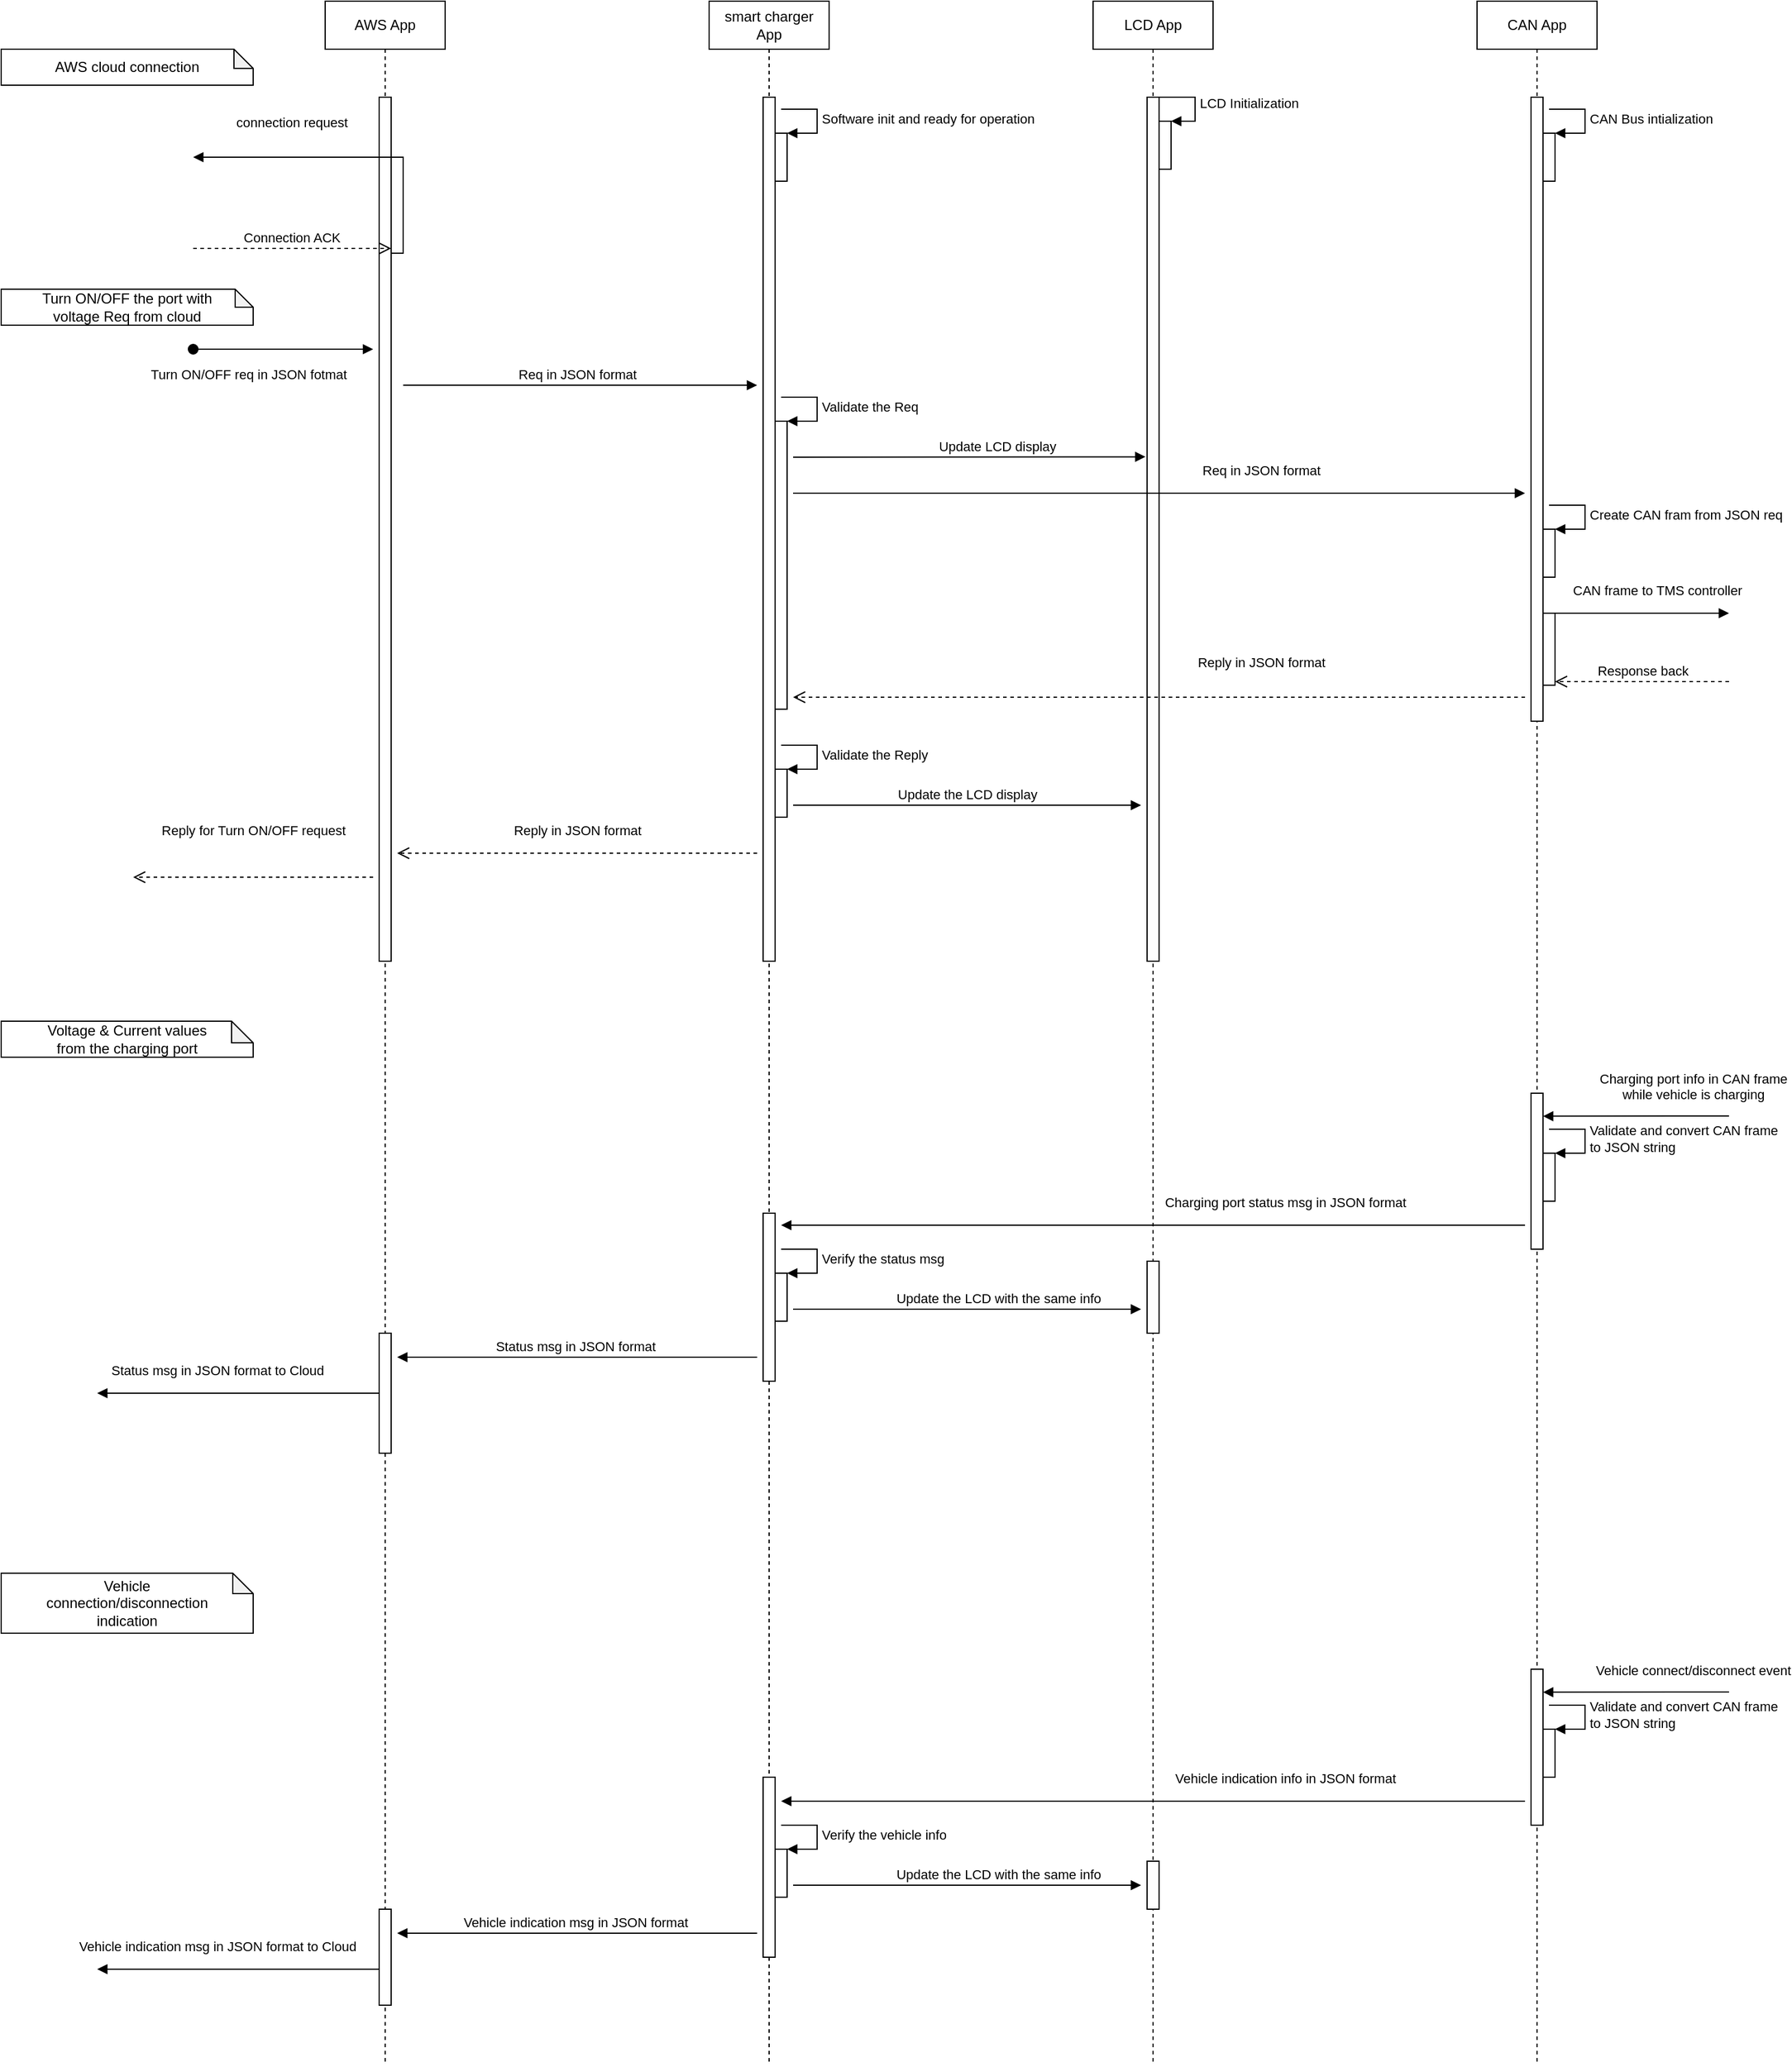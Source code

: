 <mxfile version="20.4.0" type="device"><diagram id="somB-3SAAlIeiuWHjzZ9" name="Page-1"><mxGraphModel dx="1730" dy="952" grid="1" gridSize="10" guides="1" tooltips="1" connect="1" arrows="1" fold="1" page="1" pageScale="1" pageWidth="850" pageHeight="1100" math="0" shadow="0"><root><mxCell id="0"/><mxCell id="1" parent="0"/><mxCell id="-9m6QAC6cUAA7aYPv-Tn-2" value="AWS App" style="shape=umlLifeline;perimeter=lifelinePerimeter;whiteSpace=wrap;html=1;container=1;collapsible=0;recursiveResize=0;outlineConnect=0;" vertex="1" parent="1"><mxGeometry x="430" y="40" width="100" height="1720" as="geometry"/></mxCell><mxCell id="-9m6QAC6cUAA7aYPv-Tn-11" value="" style="html=1;points=[];perimeter=orthogonalPerimeter;" vertex="1" parent="-9m6QAC6cUAA7aYPv-Tn-2"><mxGeometry x="45" y="80" width="10" height="720" as="geometry"/></mxCell><mxCell id="-9m6QAC6cUAA7aYPv-Tn-36" value="Turn ON/OFF req in JSON fotmat" style="html=1;verticalAlign=bottom;startArrow=oval;endArrow=block;startSize=8;rounded=0;" edge="1" parent="-9m6QAC6cUAA7aYPv-Tn-2"><mxGeometry x="-0.394" y="-30" relative="1" as="geometry"><mxPoint x="-110" y="290" as="sourcePoint"/><mxPoint x="40" y="290" as="targetPoint"/><mxPoint as="offset"/></mxGeometry></mxCell><mxCell id="-9m6QAC6cUAA7aYPv-Tn-16" value="" style="html=1;points=[];perimeter=orthogonalPerimeter;" vertex="1" parent="-9m6QAC6cUAA7aYPv-Tn-2"><mxGeometry x="55" y="130" width="10" height="80" as="geometry"/></mxCell><mxCell id="-9m6QAC6cUAA7aYPv-Tn-39" value="Req in JSON format" style="html=1;verticalAlign=bottom;endArrow=block;rounded=0;" edge="1" parent="-9m6QAC6cUAA7aYPv-Tn-2"><mxGeometry x="-0.017" width="80" relative="1" as="geometry"><mxPoint x="65" y="320" as="sourcePoint"/><mxPoint x="360" y="320" as="targetPoint"/><mxPoint as="offset"/></mxGeometry></mxCell><mxCell id="-9m6QAC6cUAA7aYPv-Tn-59" value="" style="html=1;points=[];perimeter=orthogonalPerimeter;" vertex="1" parent="-9m6QAC6cUAA7aYPv-Tn-2"><mxGeometry x="45" y="1110" width="10" height="100" as="geometry"/></mxCell><mxCell id="-9m6QAC6cUAA7aYPv-Tn-78" value="Status msg in JSON format to Cloud" style="html=1;verticalAlign=bottom;endArrow=block;rounded=0;" edge="1" parent="-9m6QAC6cUAA7aYPv-Tn-2"><mxGeometry x="0.149" y="-10" width="80" relative="1" as="geometry"><mxPoint x="45" y="1160" as="sourcePoint"/><mxPoint x="-190" y="1160" as="targetPoint"/><mxPoint as="offset"/></mxGeometry></mxCell><mxCell id="-9m6QAC6cUAA7aYPv-Tn-3" value="smart charger App" style="shape=umlLifeline;perimeter=lifelinePerimeter;whiteSpace=wrap;html=1;container=1;collapsible=0;recursiveResize=0;outlineConnect=0;" vertex="1" parent="1"><mxGeometry x="750" y="40" width="100" height="1720" as="geometry"/></mxCell><mxCell id="-9m6QAC6cUAA7aYPv-Tn-25" value="" style="html=1;points=[];perimeter=orthogonalPerimeter;" vertex="1" parent="-9m6QAC6cUAA7aYPv-Tn-3"><mxGeometry x="45" y="80" width="10" height="720" as="geometry"/></mxCell><mxCell id="-9m6QAC6cUAA7aYPv-Tn-26" value="" style="html=1;points=[];perimeter=orthogonalPerimeter;" vertex="1" parent="-9m6QAC6cUAA7aYPv-Tn-3"><mxGeometry x="55" y="110" width="10" height="40" as="geometry"/></mxCell><mxCell id="-9m6QAC6cUAA7aYPv-Tn-27" value="Software init and ready for operation" style="edgeStyle=orthogonalEdgeStyle;html=1;align=left;spacingLeft=2;endArrow=block;rounded=0;entryX=1;entryY=0;" edge="1" target="-9m6QAC6cUAA7aYPv-Tn-26" parent="-9m6QAC6cUAA7aYPv-Tn-3"><mxGeometry relative="1" as="geometry"><mxPoint x="60" y="90" as="sourcePoint"/><Array as="points"><mxPoint x="90" y="90"/></Array></mxGeometry></mxCell><mxCell id="-9m6QAC6cUAA7aYPv-Tn-40" value="" style="html=1;points=[];perimeter=orthogonalPerimeter;" vertex="1" parent="-9m6QAC6cUAA7aYPv-Tn-3"><mxGeometry x="55" y="350" width="10" height="240" as="geometry"/></mxCell><mxCell id="-9m6QAC6cUAA7aYPv-Tn-41" value="Validate the Req" style="edgeStyle=orthogonalEdgeStyle;html=1;align=left;spacingLeft=2;endArrow=block;rounded=0;entryX=1;entryY=0;" edge="1" target="-9m6QAC6cUAA7aYPv-Tn-40" parent="-9m6QAC6cUAA7aYPv-Tn-3"><mxGeometry relative="1" as="geometry"><mxPoint x="60" y="330" as="sourcePoint"/><Array as="points"><mxPoint x="90" y="330"/></Array></mxGeometry></mxCell><mxCell id="-9m6QAC6cUAA7aYPv-Tn-42" value="Update LCD display" style="html=1;verticalAlign=bottom;endArrow=block;rounded=0;entryX=-0.14;entryY=0.284;entryDx=0;entryDy=0;entryPerimeter=0;" edge="1" parent="-9m6QAC6cUAA7aYPv-Tn-3"><mxGeometry x="0.158" width="80" relative="1" as="geometry"><mxPoint x="70" y="380" as="sourcePoint"/><mxPoint x="363.6" y="379.68" as="targetPoint"/><mxPoint as="offset"/></mxGeometry></mxCell><mxCell id="-9m6QAC6cUAA7aYPv-Tn-53" value="" style="html=1;points=[];perimeter=orthogonalPerimeter;" vertex="1" parent="-9m6QAC6cUAA7aYPv-Tn-3"><mxGeometry x="55" y="640" width="10" height="40" as="geometry"/></mxCell><mxCell id="-9m6QAC6cUAA7aYPv-Tn-54" value="Validate the Reply" style="edgeStyle=orthogonalEdgeStyle;html=1;align=left;spacingLeft=2;endArrow=block;rounded=0;entryX=1;entryY=0;" edge="1" target="-9m6QAC6cUAA7aYPv-Tn-53" parent="-9m6QAC6cUAA7aYPv-Tn-3"><mxGeometry relative="1" as="geometry"><mxPoint x="60" y="620" as="sourcePoint"/><Array as="points"><mxPoint x="90" y="620"/></Array></mxGeometry></mxCell><mxCell id="-9m6QAC6cUAA7aYPv-Tn-55" value="Update the LCD display" style="html=1;verticalAlign=bottom;endArrow=block;rounded=0;" edge="1" parent="-9m6QAC6cUAA7aYPv-Tn-3"><mxGeometry width="80" relative="1" as="geometry"><mxPoint x="70" y="670" as="sourcePoint"/><mxPoint x="360" y="670" as="targetPoint"/></mxGeometry></mxCell><mxCell id="-9m6QAC6cUAA7aYPv-Tn-56" value="Reply in JSON format" style="html=1;verticalAlign=bottom;endArrow=open;dashed=1;endSize=8;rounded=0;" edge="1" parent="-9m6QAC6cUAA7aYPv-Tn-3"><mxGeometry y="-10" relative="1" as="geometry"><mxPoint x="40" y="710" as="sourcePoint"/><mxPoint x="-260" y="710" as="targetPoint"/><mxPoint as="offset"/></mxGeometry></mxCell><mxCell id="-9m6QAC6cUAA7aYPv-Tn-66" value="" style="html=1;points=[];perimeter=orthogonalPerimeter;" vertex="1" parent="-9m6QAC6cUAA7aYPv-Tn-3"><mxGeometry x="45" y="1010" width="10" height="140" as="geometry"/></mxCell><mxCell id="-9m6QAC6cUAA7aYPv-Tn-73" value="" style="html=1;points=[];perimeter=orthogonalPerimeter;" vertex="1" parent="-9m6QAC6cUAA7aYPv-Tn-3"><mxGeometry x="55" y="1060" width="10" height="40" as="geometry"/></mxCell><mxCell id="-9m6QAC6cUAA7aYPv-Tn-74" value="Verify the status msg" style="edgeStyle=orthogonalEdgeStyle;html=1;align=left;spacingLeft=2;endArrow=block;rounded=0;entryX=1;entryY=0;" edge="1" target="-9m6QAC6cUAA7aYPv-Tn-73" parent="-9m6QAC6cUAA7aYPv-Tn-3"><mxGeometry relative="1" as="geometry"><mxPoint x="60" y="1040" as="sourcePoint"/><Array as="points"><mxPoint x="90" y="1040"/></Array></mxGeometry></mxCell><mxCell id="-9m6QAC6cUAA7aYPv-Tn-4" value="LCD App" style="shape=umlLifeline;perimeter=lifelinePerimeter;whiteSpace=wrap;html=1;container=1;collapsible=0;recursiveResize=0;outlineConnect=0;" vertex="1" parent="1"><mxGeometry x="1070" y="40" width="100" height="1720" as="geometry"/></mxCell><mxCell id="-9m6QAC6cUAA7aYPv-Tn-19" value="" style="html=1;points=[];perimeter=orthogonalPerimeter;" vertex="1" parent="-9m6QAC6cUAA7aYPv-Tn-4"><mxGeometry x="55" y="100" width="10" height="40" as="geometry"/></mxCell><mxCell id="-9m6QAC6cUAA7aYPv-Tn-20" value="LCD Initialization" style="edgeStyle=orthogonalEdgeStyle;html=1;align=left;spacingLeft=2;endArrow=block;rounded=0;entryX=1;entryY=0;" edge="1" target="-9m6QAC6cUAA7aYPv-Tn-19" parent="-9m6QAC6cUAA7aYPv-Tn-4"><mxGeometry relative="1" as="geometry"><mxPoint x="55" y="80" as="sourcePoint"/><Array as="points"><mxPoint x="85" y="80"/></Array></mxGeometry></mxCell><mxCell id="-9m6QAC6cUAA7aYPv-Tn-23" value="" style="html=1;points=[];perimeter=orthogonalPerimeter;" vertex="1" parent="-9m6QAC6cUAA7aYPv-Tn-4"><mxGeometry x="45" y="80" width="10" height="720" as="geometry"/></mxCell><mxCell id="-9m6QAC6cUAA7aYPv-Tn-67" value="" style="html=1;points=[];perimeter=orthogonalPerimeter;" vertex="1" parent="-9m6QAC6cUAA7aYPv-Tn-4"><mxGeometry x="45" y="1050" width="10" height="60" as="geometry"/></mxCell><mxCell id="-9m6QAC6cUAA7aYPv-Tn-5" value="CAN App" style="shape=umlLifeline;perimeter=lifelinePerimeter;whiteSpace=wrap;html=1;container=1;collapsible=0;recursiveResize=0;outlineConnect=0;" vertex="1" parent="1"><mxGeometry x="1390" y="40" width="100" height="1720" as="geometry"/></mxCell><mxCell id="-9m6QAC6cUAA7aYPv-Tn-24" value="" style="html=1;points=[];perimeter=orthogonalPerimeter;" vertex="1" parent="-9m6QAC6cUAA7aYPv-Tn-5"><mxGeometry x="45" y="80" width="10" height="520" as="geometry"/></mxCell><mxCell id="-9m6QAC6cUAA7aYPv-Tn-28" value="" style="html=1;points=[];perimeter=orthogonalPerimeter;" vertex="1" parent="-9m6QAC6cUAA7aYPv-Tn-5"><mxGeometry x="55" y="110" width="10" height="40" as="geometry"/></mxCell><mxCell id="-9m6QAC6cUAA7aYPv-Tn-29" value="CAN Bus intialization" style="edgeStyle=orthogonalEdgeStyle;html=1;align=left;spacingLeft=2;endArrow=block;rounded=0;entryX=1;entryY=0;" edge="1" target="-9m6QAC6cUAA7aYPv-Tn-28" parent="-9m6QAC6cUAA7aYPv-Tn-5"><mxGeometry relative="1" as="geometry"><mxPoint x="60" y="90" as="sourcePoint"/><Array as="points"><mxPoint x="90" y="90"/></Array></mxGeometry></mxCell><mxCell id="-9m6QAC6cUAA7aYPv-Tn-44" value="" style="html=1;points=[];perimeter=orthogonalPerimeter;" vertex="1" parent="-9m6QAC6cUAA7aYPv-Tn-5"><mxGeometry x="55" y="440" width="10" height="40" as="geometry"/></mxCell><mxCell id="-9m6QAC6cUAA7aYPv-Tn-45" value="Create CAN fram from JSON req" style="edgeStyle=orthogonalEdgeStyle;html=1;align=left;spacingLeft=2;endArrow=block;rounded=0;entryX=1;entryY=0;" edge="1" target="-9m6QAC6cUAA7aYPv-Tn-44" parent="-9m6QAC6cUAA7aYPv-Tn-5"><mxGeometry relative="1" as="geometry"><mxPoint x="60" y="420" as="sourcePoint"/><Array as="points"><mxPoint x="90" y="420"/></Array></mxGeometry></mxCell><mxCell id="-9m6QAC6cUAA7aYPv-Tn-46" value="" style="html=1;points=[];perimeter=orthogonalPerimeter;" vertex="1" parent="-9m6QAC6cUAA7aYPv-Tn-5"><mxGeometry x="55" y="510" width="10" height="60" as="geometry"/></mxCell><mxCell id="-9m6QAC6cUAA7aYPv-Tn-47" value="CAN frame to TMS controller" style="html=1;verticalAlign=bottom;endArrow=block;entryX=1;entryY=0;rounded=0;exitX=1;exitY=0;exitDx=0;exitDy=0;" edge="1" parent="-9m6QAC6cUAA7aYPv-Tn-5" source="-9m6QAC6cUAA7aYPv-Tn-46"><mxGeometry x="0.172" y="10" relative="1" as="geometry"><mxPoint x="210" y="510" as="targetPoint"/><mxPoint as="offset"/></mxGeometry></mxCell><mxCell id="-9m6QAC6cUAA7aYPv-Tn-48" value="Response back" style="html=1;verticalAlign=bottom;endArrow=open;dashed=1;endSize=8;exitX=1;exitY=0.95;rounded=0;entryX=1;entryY=0.95;entryDx=0;entryDy=0;" edge="1" parent="-9m6QAC6cUAA7aYPv-Tn-5" target="-9m6QAC6cUAA7aYPv-Tn-46"><mxGeometry relative="1" as="geometry"><mxPoint x="210" y="567" as="sourcePoint"/></mxGeometry></mxCell><mxCell id="-9m6QAC6cUAA7aYPv-Tn-68" value="" style="html=1;points=[];perimeter=orthogonalPerimeter;" vertex="1" parent="-9m6QAC6cUAA7aYPv-Tn-5"><mxGeometry x="45" y="910" width="10" height="130" as="geometry"/></mxCell><mxCell id="-9m6QAC6cUAA7aYPv-Tn-69" value="Charging port info in CAN frame&lt;br&gt;while vehicle is charging" style="html=1;verticalAlign=bottom;endArrow=block;rounded=0;" edge="1" parent="-9m6QAC6cUAA7aYPv-Tn-5"><mxGeometry x="-0.613" y="-9" width="80" relative="1" as="geometry"><mxPoint x="210" y="929" as="sourcePoint"/><mxPoint x="55" y="929.17" as="targetPoint"/><mxPoint as="offset"/></mxGeometry></mxCell><mxCell id="-9m6QAC6cUAA7aYPv-Tn-70" value="" style="html=1;points=[];perimeter=orthogonalPerimeter;" vertex="1" parent="-9m6QAC6cUAA7aYPv-Tn-5"><mxGeometry x="55" y="960" width="10" height="40" as="geometry"/></mxCell><mxCell id="-9m6QAC6cUAA7aYPv-Tn-71" value="Validate and convert CAN frame &lt;br&gt;to JSON string" style="edgeStyle=orthogonalEdgeStyle;html=1;align=left;spacingLeft=2;endArrow=block;rounded=0;entryX=1;entryY=0;" edge="1" target="-9m6QAC6cUAA7aYPv-Tn-70" parent="-9m6QAC6cUAA7aYPv-Tn-5"><mxGeometry relative="1" as="geometry"><mxPoint x="60" y="940" as="sourcePoint"/><Array as="points"><mxPoint x="90" y="940"/></Array></mxGeometry></mxCell><mxCell id="-9m6QAC6cUAA7aYPv-Tn-6" value="AWS cloud connection" style="shape=note;whiteSpace=wrap;html=1;backgroundOutline=1;darkOpacity=0.05;size=16;" vertex="1" parent="1"><mxGeometry x="160" y="80" width="210" height="30" as="geometry"/></mxCell><mxCell id="-9m6QAC6cUAA7aYPv-Tn-17" value="connection request" style="html=1;verticalAlign=bottom;endArrow=block;rounded=0;exitX=0;exitY=0;exitDx=0;exitDy=0;" edge="1" parent="1" source="-9m6QAC6cUAA7aYPv-Tn-16"><mxGeometry y="-20" relative="1" as="geometry"><mxPoint x="320" y="170" as="targetPoint"/><mxPoint x="-1" as="offset"/></mxGeometry></mxCell><mxCell id="-9m6QAC6cUAA7aYPv-Tn-18" value="Connection ACK" style="html=1;verticalAlign=bottom;endArrow=open;dashed=1;endSize=8;rounded=0;entryX=0;entryY=0.95;entryDx=0;entryDy=0;" edge="1" parent="1" target="-9m6QAC6cUAA7aYPv-Tn-16"><mxGeometry relative="1" as="geometry"><mxPoint x="320" y="246" as="sourcePoint"/><mxPoint x="-1" as="offset"/></mxGeometry></mxCell><mxCell id="-9m6QAC6cUAA7aYPv-Tn-33" value="Turn ON/OFF the port with &lt;br&gt;voltage Req&amp;nbsp;from cloud" style="shape=note;whiteSpace=wrap;html=1;backgroundOutline=1;darkOpacity=0.05;size=15;" vertex="1" parent="1"><mxGeometry x="160" y="280" width="210" height="30" as="geometry"/></mxCell><mxCell id="-9m6QAC6cUAA7aYPv-Tn-43" value="Req in JSON format" style="html=1;verticalAlign=bottom;endArrow=block;rounded=0;" edge="1" parent="1"><mxGeometry x="0.279" y="10" width="80" relative="1" as="geometry"><mxPoint x="820" y="450" as="sourcePoint"/><mxPoint x="1430" y="450" as="targetPoint"/><mxPoint as="offset"/></mxGeometry></mxCell><mxCell id="-9m6QAC6cUAA7aYPv-Tn-50" value="Reply in JSON format" style="html=1;verticalAlign=bottom;endArrow=open;dashed=1;endSize=8;rounded=0;" edge="1" parent="1"><mxGeometry x="-0.279" y="-20" relative="1" as="geometry"><mxPoint x="1430" y="620" as="sourcePoint"/><mxPoint x="820" y="620" as="targetPoint"/><mxPoint as="offset"/></mxGeometry></mxCell><mxCell id="-9m6QAC6cUAA7aYPv-Tn-57" value="Reply for Turn ON/OFF request" style="html=1;verticalAlign=bottom;endArrow=open;dashed=1;endSize=8;rounded=0;" edge="1" parent="1"><mxGeometry y="-30" relative="1" as="geometry"><mxPoint x="470" y="770" as="sourcePoint"/><mxPoint x="270" y="770" as="targetPoint"/><mxPoint as="offset"/></mxGeometry></mxCell><mxCell id="-9m6QAC6cUAA7aYPv-Tn-58" value="Voltage &amp;amp; Current values&lt;br&gt;from the charging port" style="shape=note;whiteSpace=wrap;html=1;backgroundOutline=1;darkOpacity=0.05;size=18;" vertex="1" parent="1"><mxGeometry x="160" y="890" width="210" height="30" as="geometry"/></mxCell><mxCell id="-9m6QAC6cUAA7aYPv-Tn-72" value="Charging port status msg in JSON format" style="html=1;verticalAlign=bottom;endArrow=block;rounded=0;" edge="1" parent="1"><mxGeometry x="-0.355" y="-10" width="80" relative="1" as="geometry"><mxPoint x="1430" y="1060" as="sourcePoint"/><mxPoint x="810" y="1060" as="targetPoint"/><mxPoint as="offset"/></mxGeometry></mxCell><mxCell id="-9m6QAC6cUAA7aYPv-Tn-75" value="Update the LCD with the same info" style="html=1;verticalAlign=bottom;endArrow=block;rounded=0;" edge="1" parent="1"><mxGeometry x="0.172" width="80" relative="1" as="geometry"><mxPoint x="820" y="1130" as="sourcePoint"/><mxPoint x="1110" y="1130" as="targetPoint"/><mxPoint x="1" as="offset"/></mxGeometry></mxCell><mxCell id="-9m6QAC6cUAA7aYPv-Tn-76" value="Status msg in JSON format&amp;nbsp;" style="html=1;verticalAlign=bottom;endArrow=block;rounded=0;" edge="1" parent="1"><mxGeometry width="80" relative="1" as="geometry"><mxPoint x="790" y="1170" as="sourcePoint"/><mxPoint x="490" y="1170" as="targetPoint"/></mxGeometry></mxCell><mxCell id="-9m6QAC6cUAA7aYPv-Tn-89" value="" style="html=1;points=[];perimeter=orthogonalPerimeter;" vertex="1" parent="1"><mxGeometry x="475" y="1630" width="10" height="80" as="geometry"/></mxCell><mxCell id="-9m6QAC6cUAA7aYPv-Tn-90" value="Vehicle indication msg in JSON format to Cloud" style="html=1;verticalAlign=bottom;endArrow=block;rounded=0;" edge="1" parent="1"><mxGeometry x="0.149" y="-10" width="80" relative="1" as="geometry"><mxPoint x="475" y="1680" as="sourcePoint"/><mxPoint x="240" y="1680" as="targetPoint"/><mxPoint as="offset"/></mxGeometry></mxCell><mxCell id="-9m6QAC6cUAA7aYPv-Tn-91" value="" style="html=1;points=[];perimeter=orthogonalPerimeter;" vertex="1" parent="1"><mxGeometry x="795" y="1520" width="10" height="150" as="geometry"/></mxCell><mxCell id="-9m6QAC6cUAA7aYPv-Tn-92" value="" style="html=1;points=[];perimeter=orthogonalPerimeter;" vertex="1" parent="1"><mxGeometry x="805" y="1580" width="10" height="40" as="geometry"/></mxCell><mxCell id="-9m6QAC6cUAA7aYPv-Tn-93" value="Verify the vehicle info" style="edgeStyle=orthogonalEdgeStyle;html=1;align=left;spacingLeft=2;endArrow=block;rounded=0;entryX=1;entryY=0;" edge="1" parent="1" target="-9m6QAC6cUAA7aYPv-Tn-92"><mxGeometry relative="1" as="geometry"><mxPoint x="810" y="1560" as="sourcePoint"/><Array as="points"><mxPoint x="840" y="1560"/></Array></mxGeometry></mxCell><mxCell id="-9m6QAC6cUAA7aYPv-Tn-94" value="" style="html=1;points=[];perimeter=orthogonalPerimeter;" vertex="1" parent="1"><mxGeometry x="1115" y="1590" width="10" height="40" as="geometry"/></mxCell><mxCell id="-9m6QAC6cUAA7aYPv-Tn-95" value="" style="html=1;points=[];perimeter=orthogonalPerimeter;" vertex="1" parent="1"><mxGeometry x="1435" y="1430" width="10" height="130" as="geometry"/></mxCell><mxCell id="-9m6QAC6cUAA7aYPv-Tn-96" value="Vehicle connect/disconnect event" style="html=1;verticalAlign=bottom;endArrow=block;rounded=0;" edge="1" parent="1"><mxGeometry x="-0.613" y="-9" width="80" relative="1" as="geometry"><mxPoint x="1600" y="1449" as="sourcePoint"/><mxPoint x="1445" y="1449.17" as="targetPoint"/><mxPoint as="offset"/></mxGeometry></mxCell><mxCell id="-9m6QAC6cUAA7aYPv-Tn-97" value="" style="html=1;points=[];perimeter=orthogonalPerimeter;" vertex="1" parent="1"><mxGeometry x="1445" y="1480" width="10" height="40" as="geometry"/></mxCell><mxCell id="-9m6QAC6cUAA7aYPv-Tn-98" value="Validate and convert CAN frame &lt;br&gt;to JSON string" style="edgeStyle=orthogonalEdgeStyle;html=1;align=left;spacingLeft=2;endArrow=block;rounded=0;entryX=1;entryY=0;" edge="1" parent="1" target="-9m6QAC6cUAA7aYPv-Tn-97"><mxGeometry relative="1" as="geometry"><mxPoint x="1450" y="1460" as="sourcePoint"/><Array as="points"><mxPoint x="1480" y="1460"/></Array></mxGeometry></mxCell><mxCell id="-9m6QAC6cUAA7aYPv-Tn-99" value="Vehicle &lt;br&gt;connection/disconnection&lt;br&gt;indication" style="shape=note;whiteSpace=wrap;html=1;backgroundOutline=1;darkOpacity=0.05;size=17;" vertex="1" parent="1"><mxGeometry x="160" y="1350" width="210" height="50" as="geometry"/></mxCell><mxCell id="-9m6QAC6cUAA7aYPv-Tn-100" value="Vehicle indication info in JSON format" style="html=1;verticalAlign=bottom;endArrow=block;rounded=0;" edge="1" parent="1"><mxGeometry x="-0.355" y="-10" width="80" relative="1" as="geometry"><mxPoint x="1430" y="1540" as="sourcePoint"/><mxPoint x="810" y="1540" as="targetPoint"/><mxPoint as="offset"/></mxGeometry></mxCell><mxCell id="-9m6QAC6cUAA7aYPv-Tn-101" value="Update the LCD with the same info" style="html=1;verticalAlign=bottom;endArrow=block;rounded=0;" edge="1" parent="1"><mxGeometry x="0.172" width="80" relative="1" as="geometry"><mxPoint x="820" y="1610" as="sourcePoint"/><mxPoint x="1110" y="1610" as="targetPoint"/><mxPoint x="1" as="offset"/></mxGeometry></mxCell><mxCell id="-9m6QAC6cUAA7aYPv-Tn-102" value="Vehicle indication msg in JSON format&amp;nbsp;" style="html=1;verticalAlign=bottom;endArrow=block;rounded=0;" edge="1" parent="1"><mxGeometry width="80" relative="1" as="geometry"><mxPoint x="790" y="1650" as="sourcePoint"/><mxPoint x="490" y="1650" as="targetPoint"/></mxGeometry></mxCell></root></mxGraphModel></diagram></mxfile>